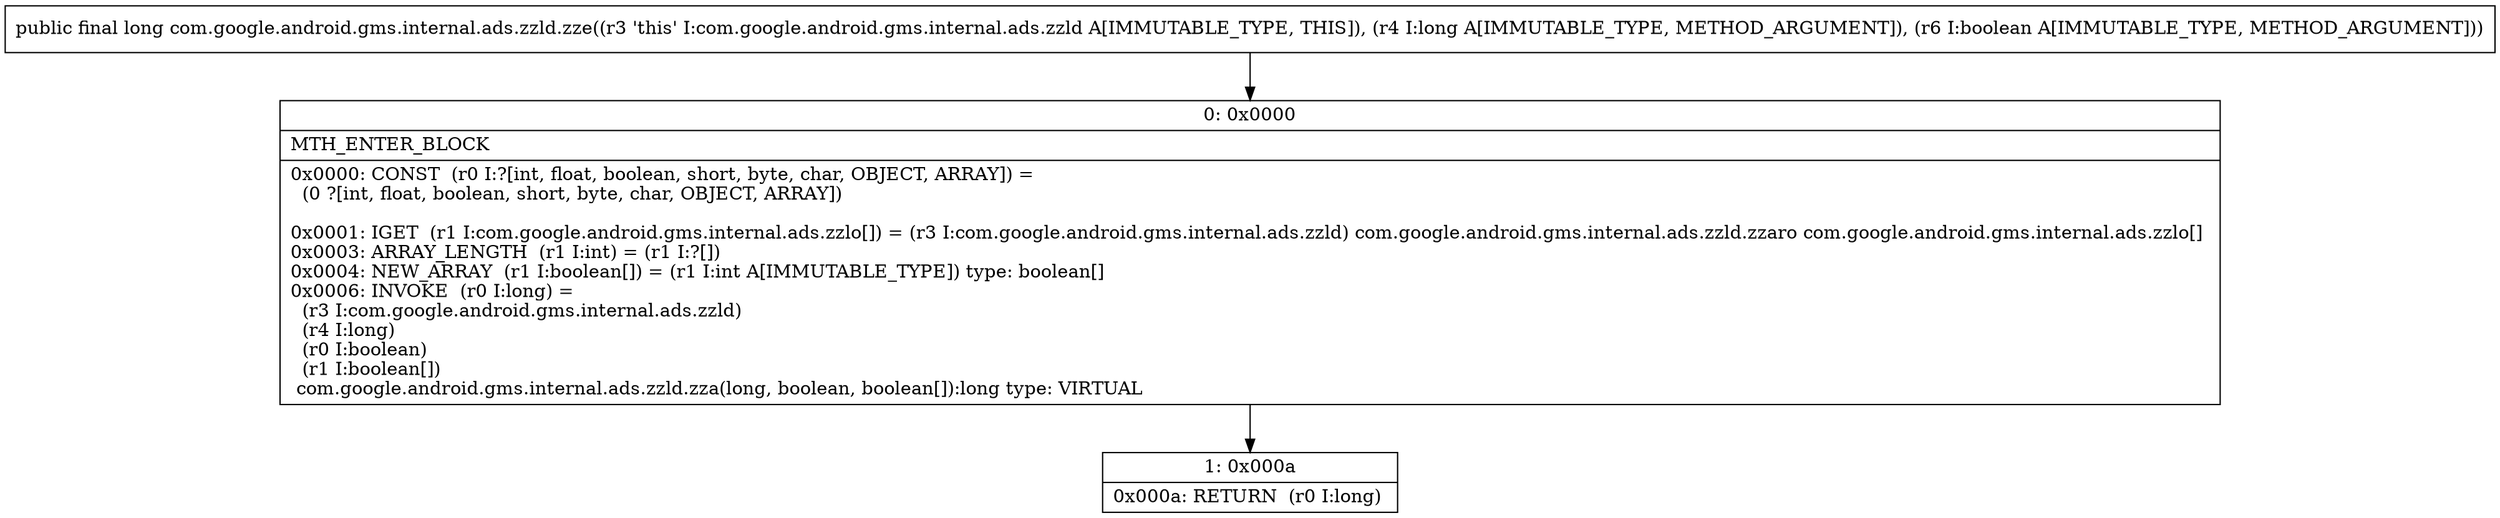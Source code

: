 digraph "CFG forcom.google.android.gms.internal.ads.zzld.zze(JZ)J" {
Node_0 [shape=record,label="{0\:\ 0x0000|MTH_ENTER_BLOCK\l|0x0000: CONST  (r0 I:?[int, float, boolean, short, byte, char, OBJECT, ARRAY]) = \l  (0 ?[int, float, boolean, short, byte, char, OBJECT, ARRAY])\l \l0x0001: IGET  (r1 I:com.google.android.gms.internal.ads.zzlo[]) = (r3 I:com.google.android.gms.internal.ads.zzld) com.google.android.gms.internal.ads.zzld.zzaro com.google.android.gms.internal.ads.zzlo[] \l0x0003: ARRAY_LENGTH  (r1 I:int) = (r1 I:?[]) \l0x0004: NEW_ARRAY  (r1 I:boolean[]) = (r1 I:int A[IMMUTABLE_TYPE]) type: boolean[] \l0x0006: INVOKE  (r0 I:long) = \l  (r3 I:com.google.android.gms.internal.ads.zzld)\l  (r4 I:long)\l  (r0 I:boolean)\l  (r1 I:boolean[])\l com.google.android.gms.internal.ads.zzld.zza(long, boolean, boolean[]):long type: VIRTUAL \l}"];
Node_1 [shape=record,label="{1\:\ 0x000a|0x000a: RETURN  (r0 I:long) \l}"];
MethodNode[shape=record,label="{public final long com.google.android.gms.internal.ads.zzld.zze((r3 'this' I:com.google.android.gms.internal.ads.zzld A[IMMUTABLE_TYPE, THIS]), (r4 I:long A[IMMUTABLE_TYPE, METHOD_ARGUMENT]), (r6 I:boolean A[IMMUTABLE_TYPE, METHOD_ARGUMENT])) }"];
MethodNode -> Node_0;
Node_0 -> Node_1;
}

